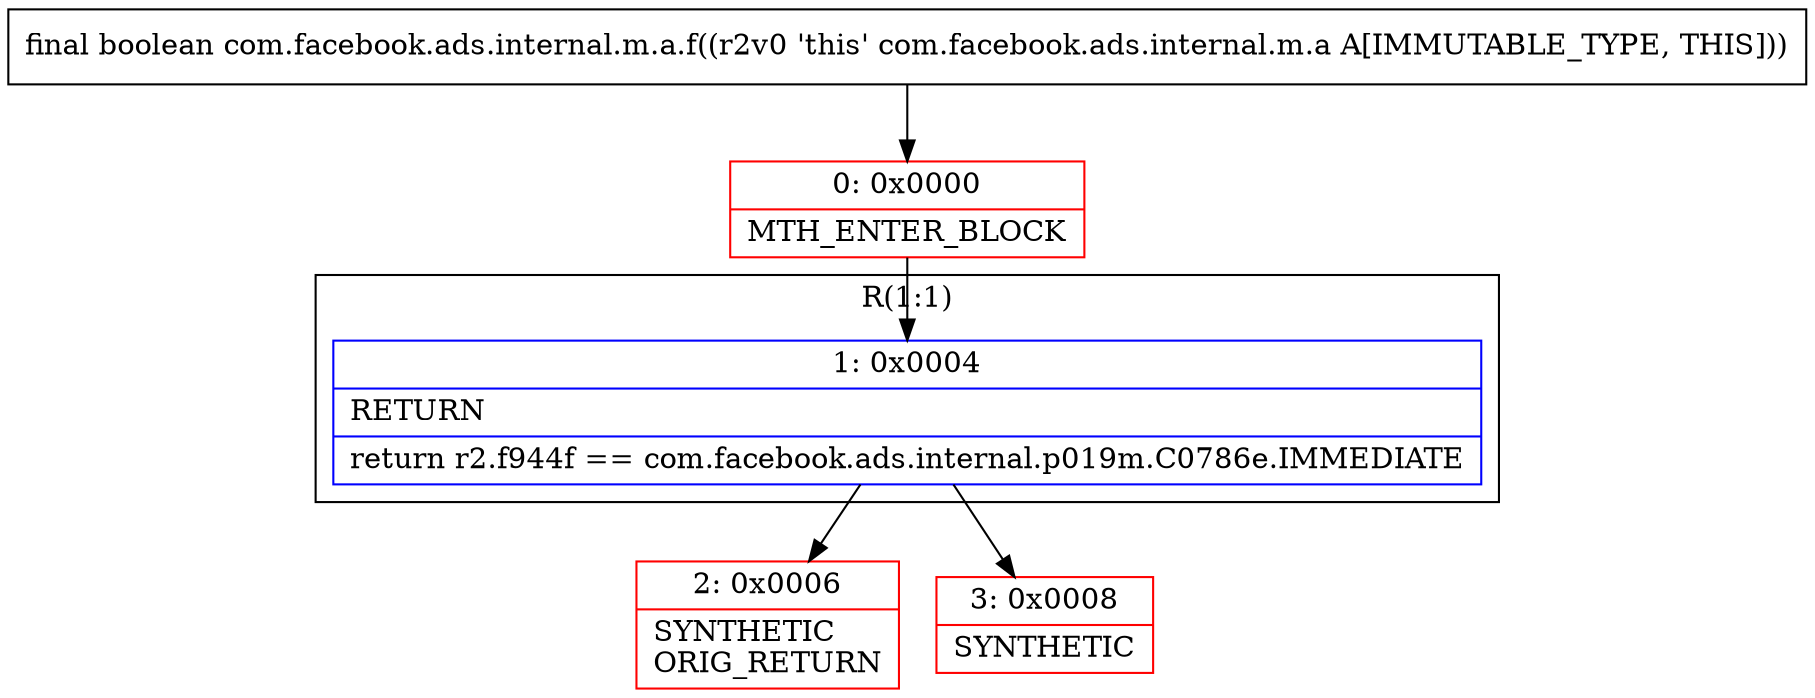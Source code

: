 digraph "CFG forcom.facebook.ads.internal.m.a.f()Z" {
subgraph cluster_Region_601484274 {
label = "R(1:1)";
node [shape=record,color=blue];
Node_1 [shape=record,label="{1\:\ 0x0004|RETURN\l|return r2.f944f == com.facebook.ads.internal.p019m.C0786e.IMMEDIATE\l}"];
}
Node_0 [shape=record,color=red,label="{0\:\ 0x0000|MTH_ENTER_BLOCK\l}"];
Node_2 [shape=record,color=red,label="{2\:\ 0x0006|SYNTHETIC\lORIG_RETURN\l}"];
Node_3 [shape=record,color=red,label="{3\:\ 0x0008|SYNTHETIC\l}"];
MethodNode[shape=record,label="{final boolean com.facebook.ads.internal.m.a.f((r2v0 'this' com.facebook.ads.internal.m.a A[IMMUTABLE_TYPE, THIS])) }"];
MethodNode -> Node_0;
Node_1 -> Node_2;
Node_1 -> Node_3;
Node_0 -> Node_1;
}

